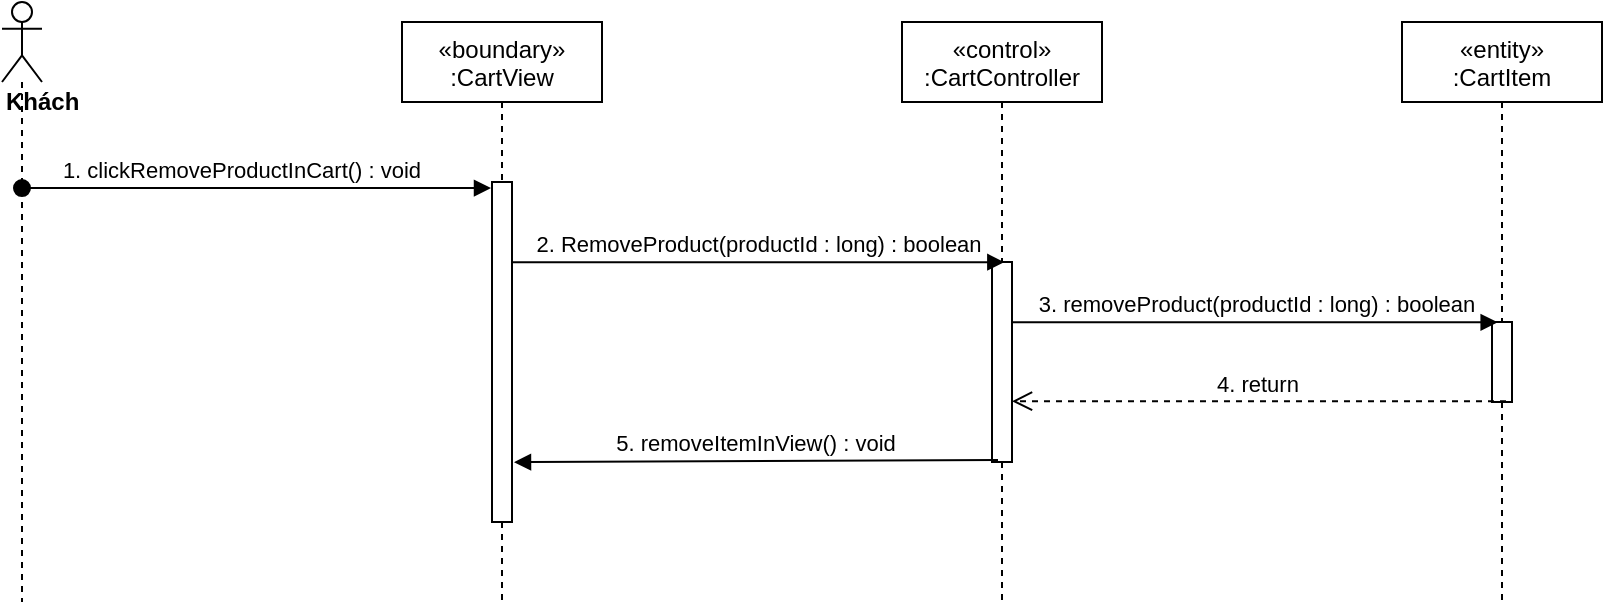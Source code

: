 <mxfile version="14.8.2" type="device"><diagram id="kgpKYQtTHZ0yAKxKKP6v" name="Page-1"><mxGraphModel dx="1038" dy="521" grid="1" gridSize="10" guides="1" tooltips="1" connect="1" arrows="1" fold="1" page="1" pageScale="1" pageWidth="850" pageHeight="1100" math="0" shadow="0"><root><mxCell id="0"/><mxCell id="1" parent="0"/><mxCell id="l3sdI9aTcusR2lSH9l4D-1" value="«boundary»&#10;:CartView" style="shape=umlLifeline;perimeter=lifelinePerimeter;container=1;collapsible=0;recursiveResize=0;rounded=0;shadow=0;strokeWidth=1;" parent="1" vertex="1"><mxGeometry x="360" y="80" width="100" height="290" as="geometry"/></mxCell><mxCell id="l3sdI9aTcusR2lSH9l4D-2" value="" style="points=[];perimeter=orthogonalPerimeter;rounded=0;shadow=0;strokeWidth=1;" parent="l3sdI9aTcusR2lSH9l4D-1" vertex="1"><mxGeometry x="45" y="80" width="10" height="170" as="geometry"/></mxCell><mxCell id="l3sdI9aTcusR2lSH9l4D-4" value="«control»&#10;:CartController" style="shape=umlLifeline;perimeter=lifelinePerimeter;container=1;collapsible=0;recursiveResize=0;rounded=0;shadow=0;strokeWidth=1;" parent="1" vertex="1"><mxGeometry x="610" y="80" width="100" height="290" as="geometry"/></mxCell><mxCell id="l3sdI9aTcusR2lSH9l4D-5" value="" style="points=[];perimeter=orthogonalPerimeter;rounded=0;shadow=0;strokeWidth=1;" parent="l3sdI9aTcusR2lSH9l4D-4" vertex="1"><mxGeometry x="45" y="120" width="10" height="100" as="geometry"/></mxCell><mxCell id="l3sdI9aTcusR2lSH9l4D-6" value="&lt;div&gt;&lt;b&gt;Khách&lt;/b&gt;&lt;/div&gt;" style="shape=umlLifeline;participant=umlActor;perimeter=lifelinePerimeter;whiteSpace=wrap;html=1;container=1;collapsible=0;recursiveResize=0;verticalAlign=top;spacingTop=36;outlineConnect=0;align=left;" parent="1" vertex="1"><mxGeometry x="160" y="70" width="20" height="300" as="geometry"/></mxCell><mxCell id="l3sdI9aTcusR2lSH9l4D-7" value="1. clickRemoveProductInCart() : void" style="verticalAlign=bottom;startArrow=oval;endArrow=block;startSize=8;shadow=0;strokeWidth=1;entryX=-0.05;entryY=0.018;entryDx=0;entryDy=0;entryPerimeter=0;" parent="1" source="l3sdI9aTcusR2lSH9l4D-6" target="l3sdI9aTcusR2lSH9l4D-2" edge="1"><mxGeometry x="-0.06" relative="1" as="geometry"><mxPoint x="110" y="180" as="sourcePoint"/><mxPoint as="offset"/></mxGeometry></mxCell><mxCell id="l3sdI9aTcusR2lSH9l4D-8" value="«entity»&#10;:CartItem" style="shape=umlLifeline;perimeter=lifelinePerimeter;container=1;collapsible=0;recursiveResize=0;rounded=0;shadow=0;strokeWidth=1;" parent="1" vertex="1"><mxGeometry x="860" y="80" width="100" height="290" as="geometry"/></mxCell><mxCell id="l3sdI9aTcusR2lSH9l4D-9" value="" style="points=[];perimeter=orthogonalPerimeter;rounded=0;shadow=0;strokeWidth=1;" parent="l3sdI9aTcusR2lSH9l4D-8" vertex="1"><mxGeometry x="45" y="150" width="10" height="40" as="geometry"/></mxCell><mxCell id="l3sdI9aTcusR2lSH9l4D-10" value="2. RemoveProduct(productId : long) : boolean" style="html=1;verticalAlign=bottom;endArrow=block;entryX=0.617;entryY=0.001;entryDx=0;entryDy=0;entryPerimeter=0;" parent="1" source="l3sdI9aTcusR2lSH9l4D-2" target="l3sdI9aTcusR2lSH9l4D-5" edge="1"><mxGeometry width="80" relative="1" as="geometry"><mxPoint x="330" y="258" as="sourcePoint"/><mxPoint x="510" y="220" as="targetPoint"/></mxGeometry></mxCell><mxCell id="l3sdI9aTcusR2lSH9l4D-11" value="3. removeProduct(productId : long) : boolean" style="html=1;verticalAlign=bottom;endArrow=block;entryX=0.283;entryY=0.004;entryDx=0;entryDy=0;entryPerimeter=0;" parent="1" source="l3sdI9aTcusR2lSH9l4D-5" target="l3sdI9aTcusR2lSH9l4D-9" edge="1"><mxGeometry width="80" relative="1" as="geometry"><mxPoint x="680" y="220" as="sourcePoint"/><mxPoint x="770" y="290" as="targetPoint"/></mxGeometry></mxCell><mxCell id="l3sdI9aTcusR2lSH9l4D-12" value="4. return&amp;nbsp;" style="html=1;verticalAlign=bottom;endArrow=open;dashed=1;endSize=8;exitX=0.7;exitY=0.99;exitDx=0;exitDy=0;exitPerimeter=0;" parent="1" source="l3sdI9aTcusR2lSH9l4D-9" target="l3sdI9aTcusR2lSH9l4D-5" edge="1"><mxGeometry relative="1" as="geometry"><mxPoint x="880" y="380" as="sourcePoint"/><mxPoint x="660" y="380" as="targetPoint"/></mxGeometry></mxCell><mxCell id="l3sdI9aTcusR2lSH9l4D-13" value="5. removeItemInView() : void" style="verticalAlign=bottom;endArrow=block;shadow=0;strokeWidth=1;entryX=1.1;entryY=0.824;entryDx=0;entryDy=0;entryPerimeter=0;exitX=0.3;exitY=0.99;exitDx=0;exitDy=0;exitPerimeter=0;" parent="1" source="l3sdI9aTcusR2lSH9l4D-5" target="l3sdI9aTcusR2lSH9l4D-2" edge="1"><mxGeometry relative="1" as="geometry"><mxPoint x="630" y="300" as="sourcePoint"/><mxPoint x="440" y="302" as="targetPoint"/></mxGeometry></mxCell></root></mxGraphModel></diagram></mxfile>
